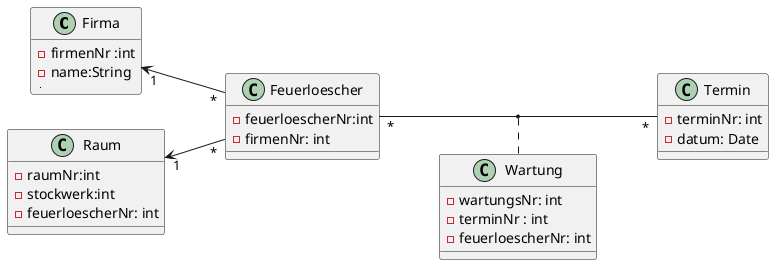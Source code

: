 @startuml
'https://plantuml.com/class-diagram
left to right direction
class Firma {
- firmenNr :int
- name:String
||
}
class Raum {
 - raumNr:int
 - stockwerk:int
 -  feuerloescherNr: int
}
class Feuerloescher {
 - feuerloescherNr:int
 - firmenNr: int

}
class Termin {
    - terminNr: int
    - datum: Date

}

class Wartung {
    - wartungsNr: int
   - terminNr : int
   - feuerloescherNr: int
}

Raum "1" <-- "*" Feuerloescher

Feuerloescher "*" --  "*" Termin

(Feuerloescher,Termin) .. Wartung

Firma "1" <-- "*" Feuerloescher

@enduml